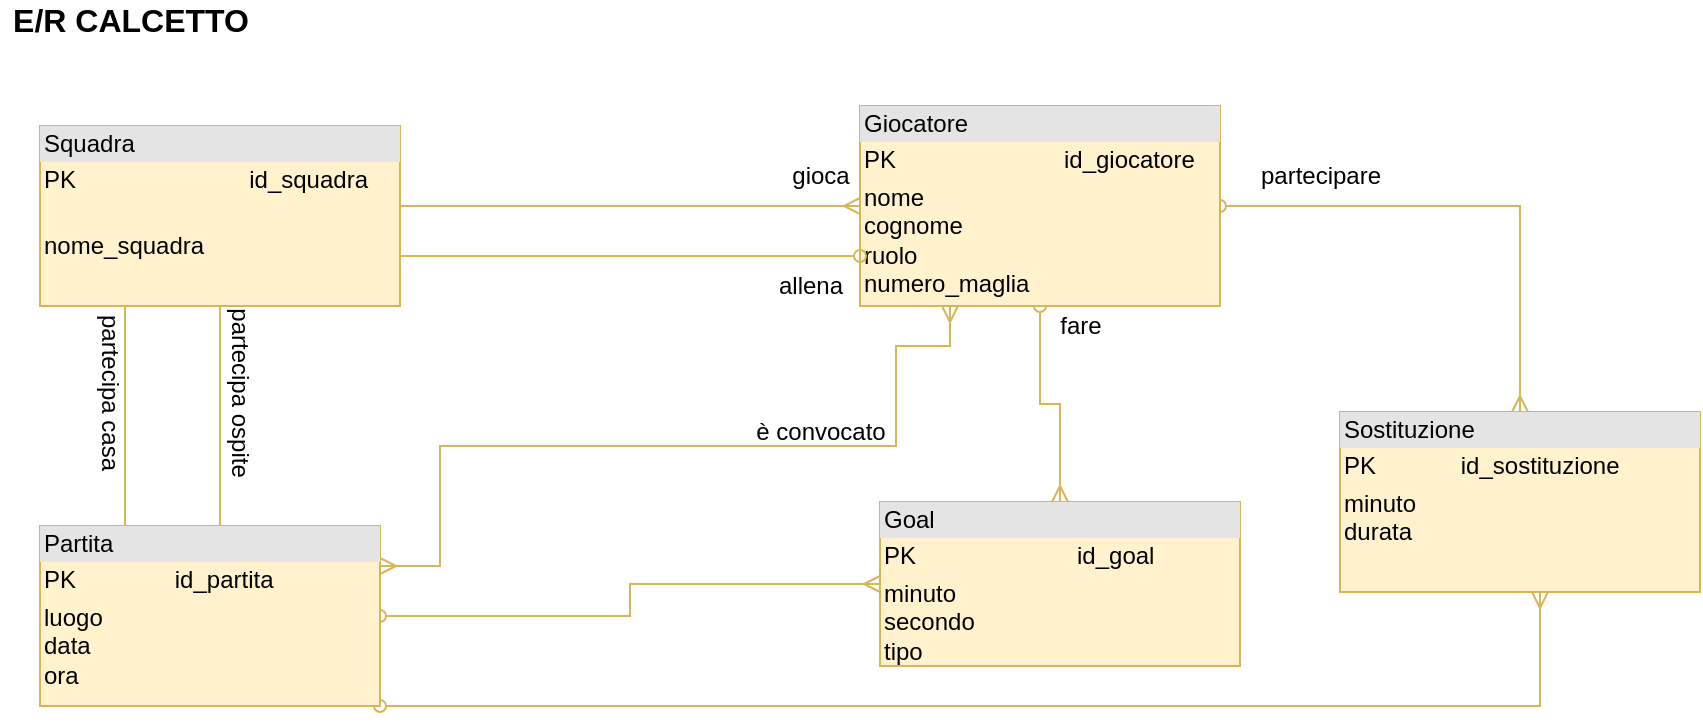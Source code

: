 <mxfile version="14.1.8" type="github">
  <diagram name="Page-1" id="e7e014a7-5840-1c2e-5031-d8a46d1fe8dd">
    <mxGraphModel dx="1038" dy="580" grid="1" gridSize="10" guides="1" tooltips="1" connect="1" arrows="1" fold="1" page="1" pageScale="1" pageWidth="1169" pageHeight="826" background="#ffffff" math="0" shadow="0">
      <root>
        <mxCell id="0" />
        <mxCell id="1" parent="0" />
        <mxCell id="w6DZIcDDy9iwqh8SUhIx-41" value="&lt;div style=&quot;box-sizing: border-box ; width: 100% ; background: #e4e4e4 ; padding: 2px&quot;&gt;Goal&lt;/div&gt;&lt;table style=&quot;width: 100% ; font-size: 1em&quot; cellpadding=&quot;2&quot; cellspacing=&quot;0&quot;&gt;&lt;tbody&gt;&lt;tr&gt;&lt;td&gt;PK&lt;/td&gt;&lt;td&gt;id_goal&lt;/td&gt;&lt;/tr&gt;&lt;tr&gt;&lt;td&gt;minuto&lt;br&gt;secondo&lt;br&gt;tipo&lt;/td&gt;&lt;td&gt;&lt;br&gt;&lt;/td&gt;&lt;/tr&gt;&lt;tr&gt;&lt;td&gt;&lt;/td&gt;&lt;td&gt;&lt;br&gt;&lt;/td&gt;&lt;/tr&gt;&lt;/tbody&gt;&lt;/table&gt;" style="verticalAlign=top;align=left;overflow=fill;html=1;fillColor=#fff2cc;strokeColor=#d6b656;" vertex="1" parent="1">
          <mxGeometry x="480" y="311" width="180" height="82" as="geometry" />
        </mxCell>
        <mxCell id="w6DZIcDDy9iwqh8SUhIx-52" style="edgeStyle=orthogonalEdgeStyle;rounded=0;orthogonalLoop=1;jettySize=auto;html=1;startArrow=oval;startFill=0;endArrow=ERmany;endFill=0;fillColor=#fff2cc;strokeColor=#d6b656;" edge="1" parent="1" source="w6DZIcDDy9iwqh8SUhIx-42" target="w6DZIcDDy9iwqh8SUhIx-41">
          <mxGeometry relative="1" as="geometry" />
        </mxCell>
        <mxCell id="w6DZIcDDy9iwqh8SUhIx-53" style="edgeStyle=orthogonalEdgeStyle;rounded=0;orthogonalLoop=1;jettySize=auto;html=1;startArrow=oval;startFill=0;endArrow=ERmany;endFill=0;fillColor=#fff2cc;strokeColor=#d6b656;" edge="1" parent="1" source="w6DZIcDDy9iwqh8SUhIx-42" target="w6DZIcDDy9iwqh8SUhIx-47">
          <mxGeometry relative="1" as="geometry">
            <mxPoint x="810" y="391" as="targetPoint" />
            <Array as="points">
              <mxPoint x="810" y="413" />
            </Array>
          </mxGeometry>
        </mxCell>
        <mxCell id="w6DZIcDDy9iwqh8SUhIx-54" style="edgeStyle=orthogonalEdgeStyle;rounded=0;orthogonalLoop=1;jettySize=auto;html=1;startArrow=ERmany;startFill=0;endArrow=ERmany;endFill=0;fillColor=#fff2cc;strokeColor=#d6b656;entryX=0.25;entryY=1;entryDx=0;entryDy=0;" edge="1" parent="1" source="w6DZIcDDy9iwqh8SUhIx-42" target="w6DZIcDDy9iwqh8SUhIx-43">
          <mxGeometry relative="1" as="geometry">
            <mxPoint x="488" y="236" as="targetPoint" />
            <Array as="points">
              <mxPoint x="260" y="343" />
              <mxPoint x="260" y="283" />
              <mxPoint x="488" y="283" />
              <mxPoint x="488" y="233" />
              <mxPoint x="515" y="233" />
            </Array>
          </mxGeometry>
        </mxCell>
        <mxCell id="w6DZIcDDy9iwqh8SUhIx-42" value="&lt;div style=&quot;box-sizing: border-box ; width: 100% ; background: #e4e4e4 ; padding: 2px&quot;&gt;Partita&lt;/div&gt;&lt;table style=&quot;width: 100% ; font-size: 1em&quot; cellpadding=&quot;2&quot; cellspacing=&quot;0&quot;&gt;&lt;tbody&gt;&lt;tr&gt;&lt;td&gt;PK&lt;/td&gt;&lt;td&gt;id_partita&lt;/td&gt;&lt;/tr&gt;&lt;tr&gt;&lt;td&gt;luogo&lt;br&gt;data&lt;br&gt;ora&lt;/td&gt;&lt;td&gt;&lt;br&gt;&lt;/td&gt;&lt;/tr&gt;&lt;tr&gt;&lt;td&gt;&lt;/td&gt;&lt;td&gt;&lt;br&gt;&lt;/td&gt;&lt;/tr&gt;&lt;/tbody&gt;&lt;/table&gt;" style="verticalAlign=top;align=left;overflow=fill;html=1;fillColor=#fff2cc;strokeColor=#d6b656;" vertex="1" parent="1">
          <mxGeometry x="60" y="323" width="170" height="90" as="geometry" />
        </mxCell>
        <mxCell id="w6DZIcDDy9iwqh8SUhIx-50" style="edgeStyle=orthogonalEdgeStyle;rounded=0;orthogonalLoop=1;jettySize=auto;html=1;endArrow=ERmany;endFill=0;startArrow=oval;startFill=0;fillColor=#fff2cc;strokeColor=#d6b656;" edge="1" parent="1" source="w6DZIcDDy9iwqh8SUhIx-43" target="w6DZIcDDy9iwqh8SUhIx-47">
          <mxGeometry relative="1" as="geometry" />
        </mxCell>
        <mxCell id="w6DZIcDDy9iwqh8SUhIx-51" style="edgeStyle=orthogonalEdgeStyle;rounded=0;orthogonalLoop=1;jettySize=auto;html=1;startArrow=oval;startFill=0;endArrow=ERmany;endFill=0;fillColor=#fff2cc;strokeColor=#d6b656;" edge="1" parent="1" source="w6DZIcDDy9iwqh8SUhIx-43" target="w6DZIcDDy9iwqh8SUhIx-41">
          <mxGeometry relative="1" as="geometry" />
        </mxCell>
        <mxCell id="w6DZIcDDy9iwqh8SUhIx-43" value="&lt;div style=&quot;box-sizing: border-box ; width: 100% ; background: #e4e4e4 ; padding: 2px&quot;&gt;Giocatore&lt;/div&gt;&lt;table style=&quot;width: 100% ; font-size: 1em&quot; cellpadding=&quot;2&quot; cellspacing=&quot;0&quot;&gt;&lt;tbody&gt;&lt;tr&gt;&lt;td&gt;PK&lt;/td&gt;&lt;td&gt;id_giocatore&lt;/td&gt;&lt;/tr&gt;&lt;tr&gt;&lt;td&gt;nome&lt;br&gt;cognome&lt;br&gt;ruolo&lt;br&gt;numero_maglia&lt;/td&gt;&lt;td&gt;&lt;br&gt;&lt;/td&gt;&lt;/tr&gt;&lt;tr&gt;&lt;td&gt;&lt;/td&gt;&lt;td&gt;&lt;br&gt;&lt;/td&gt;&lt;/tr&gt;&lt;/tbody&gt;&lt;/table&gt;" style="verticalAlign=top;align=left;overflow=fill;html=1;fillColor=#fff2cc;strokeColor=#d6b656;" vertex="1" parent="1">
          <mxGeometry x="470" y="113" width="180" height="100" as="geometry" />
        </mxCell>
        <mxCell id="w6DZIcDDy9iwqh8SUhIx-48" style="edgeStyle=orthogonalEdgeStyle;rounded=0;orthogonalLoop=1;jettySize=auto;html=1;endArrow=ERmany;endFill=0;fillColor=#fff2cc;strokeColor=#d6b656;" edge="1" parent="1" source="w6DZIcDDy9iwqh8SUhIx-44" target="w6DZIcDDy9iwqh8SUhIx-43">
          <mxGeometry relative="1" as="geometry">
            <Array as="points">
              <mxPoint x="300" y="163" />
              <mxPoint x="300" y="163" />
            </Array>
          </mxGeometry>
        </mxCell>
        <mxCell id="w6DZIcDDy9iwqh8SUhIx-55" style="edgeStyle=orthogonalEdgeStyle;rounded=0;orthogonalLoop=1;jettySize=auto;html=1;startArrow=none;startFill=0;endArrow=none;endFill=0;fillColor=#fff2cc;strokeColor=#d6b656;" edge="1" parent="1" source="w6DZIcDDy9iwqh8SUhIx-44" target="w6DZIcDDy9iwqh8SUhIx-42">
          <mxGeometry relative="1" as="geometry">
            <Array as="points">
              <mxPoint x="150" y="303" />
              <mxPoint x="150" y="303" />
            </Array>
          </mxGeometry>
        </mxCell>
        <mxCell id="w6DZIcDDy9iwqh8SUhIx-56" style="edgeStyle=orthogonalEdgeStyle;rounded=0;orthogonalLoop=1;jettySize=auto;html=1;entryX=0.25;entryY=0;entryDx=0;entryDy=0;startArrow=none;startFill=0;endArrow=none;endFill=0;fillColor=#fff2cc;strokeColor=#d6b656;" edge="1" parent="1" source="w6DZIcDDy9iwqh8SUhIx-44" target="w6DZIcDDy9iwqh8SUhIx-42">
          <mxGeometry relative="1" as="geometry">
            <Array as="points">
              <mxPoint x="103" y="273" />
            </Array>
          </mxGeometry>
        </mxCell>
        <mxCell id="w6DZIcDDy9iwqh8SUhIx-63" style="edgeStyle=orthogonalEdgeStyle;rounded=0;orthogonalLoop=1;jettySize=auto;html=1;entryX=0;entryY=0.75;entryDx=0;entryDy=0;startArrow=none;startFill=0;endArrow=oval;endFill=0;fillColor=#fff2cc;strokeColor=#d6b656;" edge="1" parent="1" source="w6DZIcDDy9iwqh8SUhIx-44" target="w6DZIcDDy9iwqh8SUhIx-43">
          <mxGeometry relative="1" as="geometry">
            <Array as="points">
              <mxPoint x="300" y="188" />
              <mxPoint x="300" y="188" />
            </Array>
          </mxGeometry>
        </mxCell>
        <mxCell id="w6DZIcDDy9iwqh8SUhIx-44" value="&lt;div style=&quot;box-sizing: border-box ; width: 100% ; background: #e4e4e4 ; padding: 2px&quot;&gt;Squadra&lt;/div&gt;&lt;table style=&quot;width: 100% ; font-size: 1em&quot; cellpadding=&quot;2&quot; cellspacing=&quot;0&quot;&gt;&lt;tbody&gt;&lt;tr&gt;&lt;td&gt;PK&lt;/td&gt;&lt;td&gt;id_squadra&lt;/td&gt;&lt;/tr&gt;&lt;tr&gt;&lt;td&gt;&lt;br&gt;nome_squadra&lt;/td&gt;&lt;td&gt;&lt;br&gt;&lt;/td&gt;&lt;/tr&gt;&lt;tr&gt;&lt;td&gt;&lt;/td&gt;&lt;td&gt;&lt;br&gt;&lt;/td&gt;&lt;/tr&gt;&lt;/tbody&gt;&lt;/table&gt;" style="verticalAlign=top;align=left;overflow=fill;html=1;fillColor=#fff2cc;strokeColor=#d6b656;" vertex="1" parent="1">
          <mxGeometry x="60" y="123" width="180" height="90" as="geometry" />
        </mxCell>
        <mxCell id="w6DZIcDDy9iwqh8SUhIx-47" value="&lt;div style=&quot;box-sizing: border-box ; width: 100% ; background: #e4e4e4 ; padding: 2px&quot;&gt;Sostituzione&lt;/div&gt;&lt;table style=&quot;width: 100% ; font-size: 1em&quot; cellpadding=&quot;2&quot; cellspacing=&quot;0&quot;&gt;&lt;tbody&gt;&lt;tr&gt;&lt;td&gt;PK&lt;/td&gt;&lt;td&gt;id_sostituzione&lt;/td&gt;&lt;/tr&gt;&lt;tr&gt;&lt;td&gt;minuto&lt;br&gt;durata&lt;/td&gt;&lt;td&gt;&lt;br&gt;&lt;/td&gt;&lt;/tr&gt;&lt;tr&gt;&lt;td&gt;&lt;/td&gt;&lt;td&gt;&lt;br&gt;&lt;/td&gt;&lt;/tr&gt;&lt;/tbody&gt;&lt;/table&gt;" style="verticalAlign=top;align=left;overflow=fill;html=1;fillColor=#fff2cc;strokeColor=#d6b656;" vertex="1" parent="1">
          <mxGeometry x="710" y="266" width="180" height="90" as="geometry" />
        </mxCell>
        <mxCell id="w6DZIcDDy9iwqh8SUhIx-57" value="partecipare" style="text;html=1;align=center;verticalAlign=middle;resizable=0;points=[];autosize=1;" vertex="1" parent="1">
          <mxGeometry x="660" y="138" width="80" height="20" as="geometry" />
        </mxCell>
        <mxCell id="w6DZIcDDy9iwqh8SUhIx-59" value="fare" style="text;html=1;align=center;verticalAlign=middle;resizable=0;points=[];autosize=1;" vertex="1" parent="1">
          <mxGeometry x="560" y="213" width="40" height="20" as="geometry" />
        </mxCell>
        <mxCell id="w6DZIcDDy9iwqh8SUhIx-60" value="è convocato" style="text;html=1;align=center;verticalAlign=middle;resizable=0;points=[];autosize=1;" vertex="1" parent="1">
          <mxGeometry x="410" y="266" width="80" height="20" as="geometry" />
        </mxCell>
        <mxCell id="w6DZIcDDy9iwqh8SUhIx-61" value="gioca" style="text;html=1;align=center;verticalAlign=middle;resizable=0;points=[];autosize=1;" vertex="1" parent="1">
          <mxGeometry x="430" y="138" width="40" height="20" as="geometry" />
        </mxCell>
        <mxCell id="w6DZIcDDy9iwqh8SUhIx-62" value="allena" style="text;html=1;align=center;verticalAlign=middle;resizable=0;points=[];autosize=1;" vertex="1" parent="1">
          <mxGeometry x="420" y="193" width="50" height="20" as="geometry" />
        </mxCell>
        <mxCell id="w6DZIcDDy9iwqh8SUhIx-64" value="partecipa ospite" style="text;html=1;align=center;verticalAlign=middle;resizable=0;points=[];autosize=1;rotation=90;" vertex="1" parent="1">
          <mxGeometry x="110" y="246" width="100" height="20" as="geometry" />
        </mxCell>
        <mxCell id="w6DZIcDDy9iwqh8SUhIx-65" value="partecipa casa" style="text;html=1;align=center;verticalAlign=middle;resizable=0;points=[];autosize=1;rotation=90;" vertex="1" parent="1">
          <mxGeometry x="50" y="246" width="90" height="20" as="geometry" />
        </mxCell>
        <mxCell id="w6DZIcDDy9iwqh8SUhIx-66" value="&lt;font style=&quot;font-size: 16px&quot;&gt;&lt;b&gt;E/R CALCETTO&lt;/b&gt;&lt;/font&gt;" style="text;html=1;align=center;verticalAlign=middle;resizable=0;points=[];autosize=1;" vertex="1" parent="1">
          <mxGeometry x="40" y="60" width="130" height="20" as="geometry" />
        </mxCell>
      </root>
    </mxGraphModel>
  </diagram>
</mxfile>
